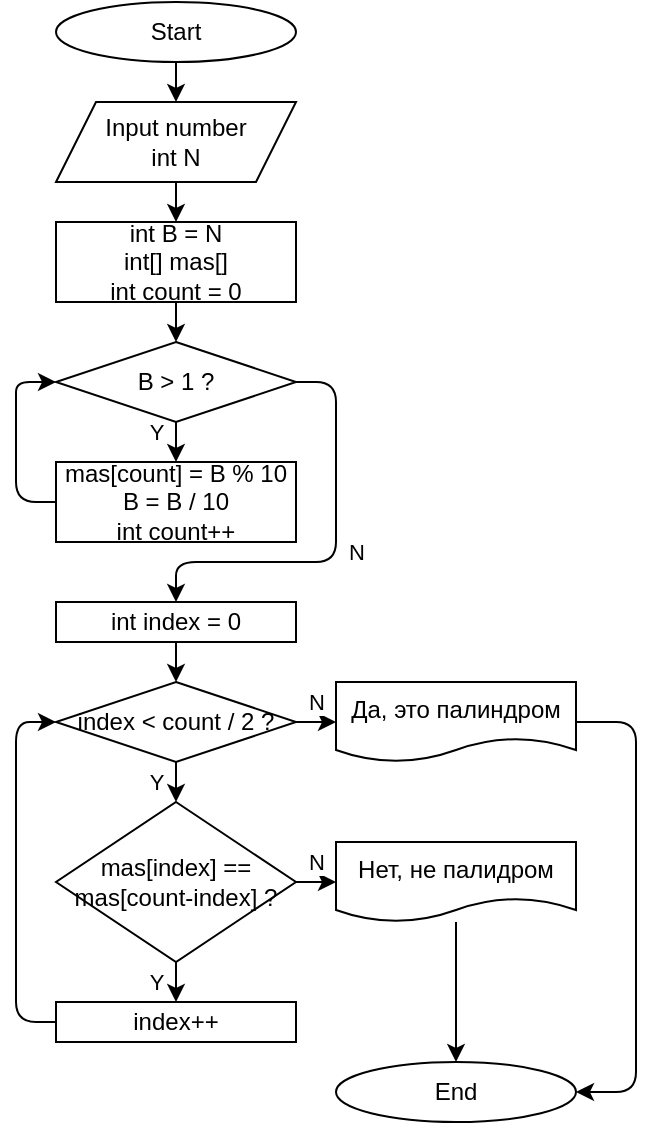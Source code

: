<mxfile>
    <diagram id="Ruq6ZjSgr4PXOC2jr_Q8" name="Страница 1">
        <mxGraphModel dx="367" dy="289" grid="1" gridSize="10" guides="1" tooltips="1" connect="1" arrows="1" fold="1" page="1" pageScale="1" pageWidth="827" pageHeight="1169" math="0" shadow="0">
            <root>
                <mxCell id="0"/>
                <mxCell id="1" parent="0"/>
                <mxCell id="4" style="edgeStyle=none;html=1;entryX=0.5;entryY=0;entryDx=0;entryDy=0;" edge="1" parent="1" source="2" target="3">
                    <mxGeometry relative="1" as="geometry"/>
                </mxCell>
                <mxCell id="2" value="Start" style="ellipse;whiteSpace=wrap;html=1;" vertex="1" parent="1">
                    <mxGeometry x="100" width="120" height="30" as="geometry"/>
                </mxCell>
                <mxCell id="6" style="edgeStyle=none;html=1;entryX=0.5;entryY=0;entryDx=0;entryDy=0;" edge="1" parent="1" source="3" target="5">
                    <mxGeometry relative="1" as="geometry"/>
                </mxCell>
                <mxCell id="3" value="Input number&lt;br&gt;int N" style="shape=parallelogram;perimeter=parallelogramPerimeter;whiteSpace=wrap;html=1;fixedSize=1;" vertex="1" parent="1">
                    <mxGeometry x="100" y="50" width="120" height="40" as="geometry"/>
                </mxCell>
                <mxCell id="8" style="edgeStyle=none;html=1;" edge="1" parent="1" source="5" target="7">
                    <mxGeometry relative="1" as="geometry"/>
                </mxCell>
                <mxCell id="5" value="int B = N&lt;br&gt;int[] mas[]&lt;br&gt;int count = 0" style="rounded=0;whiteSpace=wrap;html=1;" vertex="1" parent="1">
                    <mxGeometry x="100" y="110" width="120" height="40" as="geometry"/>
                </mxCell>
                <mxCell id="9" value="Y" style="edgeStyle=none;html=1;entryX=0.5;entryY=0;entryDx=0;entryDy=0;" edge="1" parent="1" source="7" target="11">
                    <mxGeometry x="-0.5" y="-10" relative="1" as="geometry">
                        <mxPoint x="160" y="210" as="targetPoint"/>
                        <mxPoint as="offset"/>
                    </mxGeometry>
                </mxCell>
                <mxCell id="10" value="N" style="edgeStyle=none;html=1;entryX=0.5;entryY=0;entryDx=0;entryDy=0;" edge="1" parent="1" source="7" target="16">
                    <mxGeometry y="10" relative="1" as="geometry">
                        <mxPoint x="160" y="300" as="targetPoint"/>
                        <Array as="points">
                            <mxPoint x="240" y="190"/>
                            <mxPoint x="240" y="280"/>
                            <mxPoint x="160" y="280"/>
                        </Array>
                        <mxPoint as="offset"/>
                    </mxGeometry>
                </mxCell>
                <mxCell id="7" value="B &amp;gt; 1 ?" style="rhombus;whiteSpace=wrap;html=1;" vertex="1" parent="1">
                    <mxGeometry x="100" y="170" width="120" height="40" as="geometry"/>
                </mxCell>
                <mxCell id="12" style="edgeStyle=none;html=1;entryX=0;entryY=0.5;entryDx=0;entryDy=0;" edge="1" parent="1" source="11" target="7">
                    <mxGeometry relative="1" as="geometry">
                        <mxPoint x="80" y="170" as="targetPoint"/>
                        <Array as="points">
                            <mxPoint x="80" y="250"/>
                            <mxPoint x="80" y="210"/>
                            <mxPoint x="80" y="190"/>
                        </Array>
                    </mxGeometry>
                </mxCell>
                <mxCell id="11" value="mas[count] = B % 10&lt;br&gt;B = B / 10&lt;br&gt;int count++" style="rounded=0;whiteSpace=wrap;html=1;" vertex="1" parent="1">
                    <mxGeometry x="100" y="230" width="120" height="40" as="geometry"/>
                </mxCell>
                <mxCell id="19" value="Y" style="edgeStyle=none;html=1;" edge="1" parent="1" source="14" target="18">
                    <mxGeometry y="-10" relative="1" as="geometry">
                        <mxPoint as="offset"/>
                    </mxGeometry>
                </mxCell>
                <mxCell id="30" value="N" style="edgeStyle=none;html=1;" edge="1" parent="1" source="14" target="29">
                    <mxGeometry y="10" relative="1" as="geometry">
                        <mxPoint as="offset"/>
                    </mxGeometry>
                </mxCell>
                <mxCell id="14" value="index &amp;lt; count / 2 ?" style="rhombus;whiteSpace=wrap;html=1;" vertex="1" parent="1">
                    <mxGeometry x="100" y="340" width="120" height="40" as="geometry"/>
                </mxCell>
                <mxCell id="17" value="" style="edgeStyle=none;html=1;" edge="1" parent="1" source="16" target="14">
                    <mxGeometry relative="1" as="geometry"/>
                </mxCell>
                <mxCell id="16" value="int index = 0" style="rounded=0;whiteSpace=wrap;html=1;" vertex="1" parent="1">
                    <mxGeometry x="100" y="300" width="120" height="20" as="geometry"/>
                </mxCell>
                <mxCell id="21" value="Y" style="edgeStyle=none;html=1;" edge="1" parent="1" source="18" target="20">
                    <mxGeometry y="-10" relative="1" as="geometry">
                        <mxPoint as="offset"/>
                    </mxGeometry>
                </mxCell>
                <mxCell id="24" value="N" style="edgeStyle=none;html=1;" edge="1" parent="1" source="18">
                    <mxGeometry y="10" relative="1" as="geometry">
                        <mxPoint x="240" y="440" as="targetPoint"/>
                        <mxPoint as="offset"/>
                    </mxGeometry>
                </mxCell>
                <mxCell id="18" value="mas[index] == mas[count-index] ?" style="rhombus;whiteSpace=wrap;html=1;" vertex="1" parent="1">
                    <mxGeometry x="100" y="400" width="120" height="80" as="geometry"/>
                </mxCell>
                <mxCell id="22" style="edgeStyle=none;html=1;entryX=0;entryY=0.5;entryDx=0;entryDy=0;" edge="1" parent="1" source="20" target="14">
                    <mxGeometry relative="1" as="geometry">
                        <Array as="points">
                            <mxPoint x="80" y="510"/>
                            <mxPoint x="80" y="360"/>
                        </Array>
                    </mxGeometry>
                </mxCell>
                <mxCell id="20" value="index++" style="whiteSpace=wrap;html=1;" vertex="1" parent="1">
                    <mxGeometry x="100" y="500" width="120" height="20" as="geometry"/>
                </mxCell>
                <mxCell id="28" value="" style="edgeStyle=none;html=1;" edge="1" parent="1" source="25" target="26">
                    <mxGeometry relative="1" as="geometry"/>
                </mxCell>
                <mxCell id="25" value="Нет, не палидром" style="shape=document;whiteSpace=wrap;html=1;boundedLbl=1;" vertex="1" parent="1">
                    <mxGeometry x="240" y="420" width="120" height="40" as="geometry"/>
                </mxCell>
                <mxCell id="26" value="End" style="ellipse;whiteSpace=wrap;html=1;" vertex="1" parent="1">
                    <mxGeometry x="240" y="530" width="120" height="30" as="geometry"/>
                </mxCell>
                <mxCell id="31" value="" style="edgeStyle=none;html=1;entryX=1;entryY=0.5;entryDx=0;entryDy=0;" edge="1" parent="1" source="29" target="26">
                    <mxGeometry relative="1" as="geometry">
                        <mxPoint x="380" y="400" as="targetPoint"/>
                        <Array as="points">
                            <mxPoint x="390" y="360"/>
                            <mxPoint x="390" y="545"/>
                        </Array>
                    </mxGeometry>
                </mxCell>
                <mxCell id="29" value="Да, это палиндром" style="shape=document;whiteSpace=wrap;html=1;boundedLbl=1;" vertex="1" parent="1">
                    <mxGeometry x="240" y="340" width="120" height="40" as="geometry"/>
                </mxCell>
            </root>
        </mxGraphModel>
    </diagram>
</mxfile>